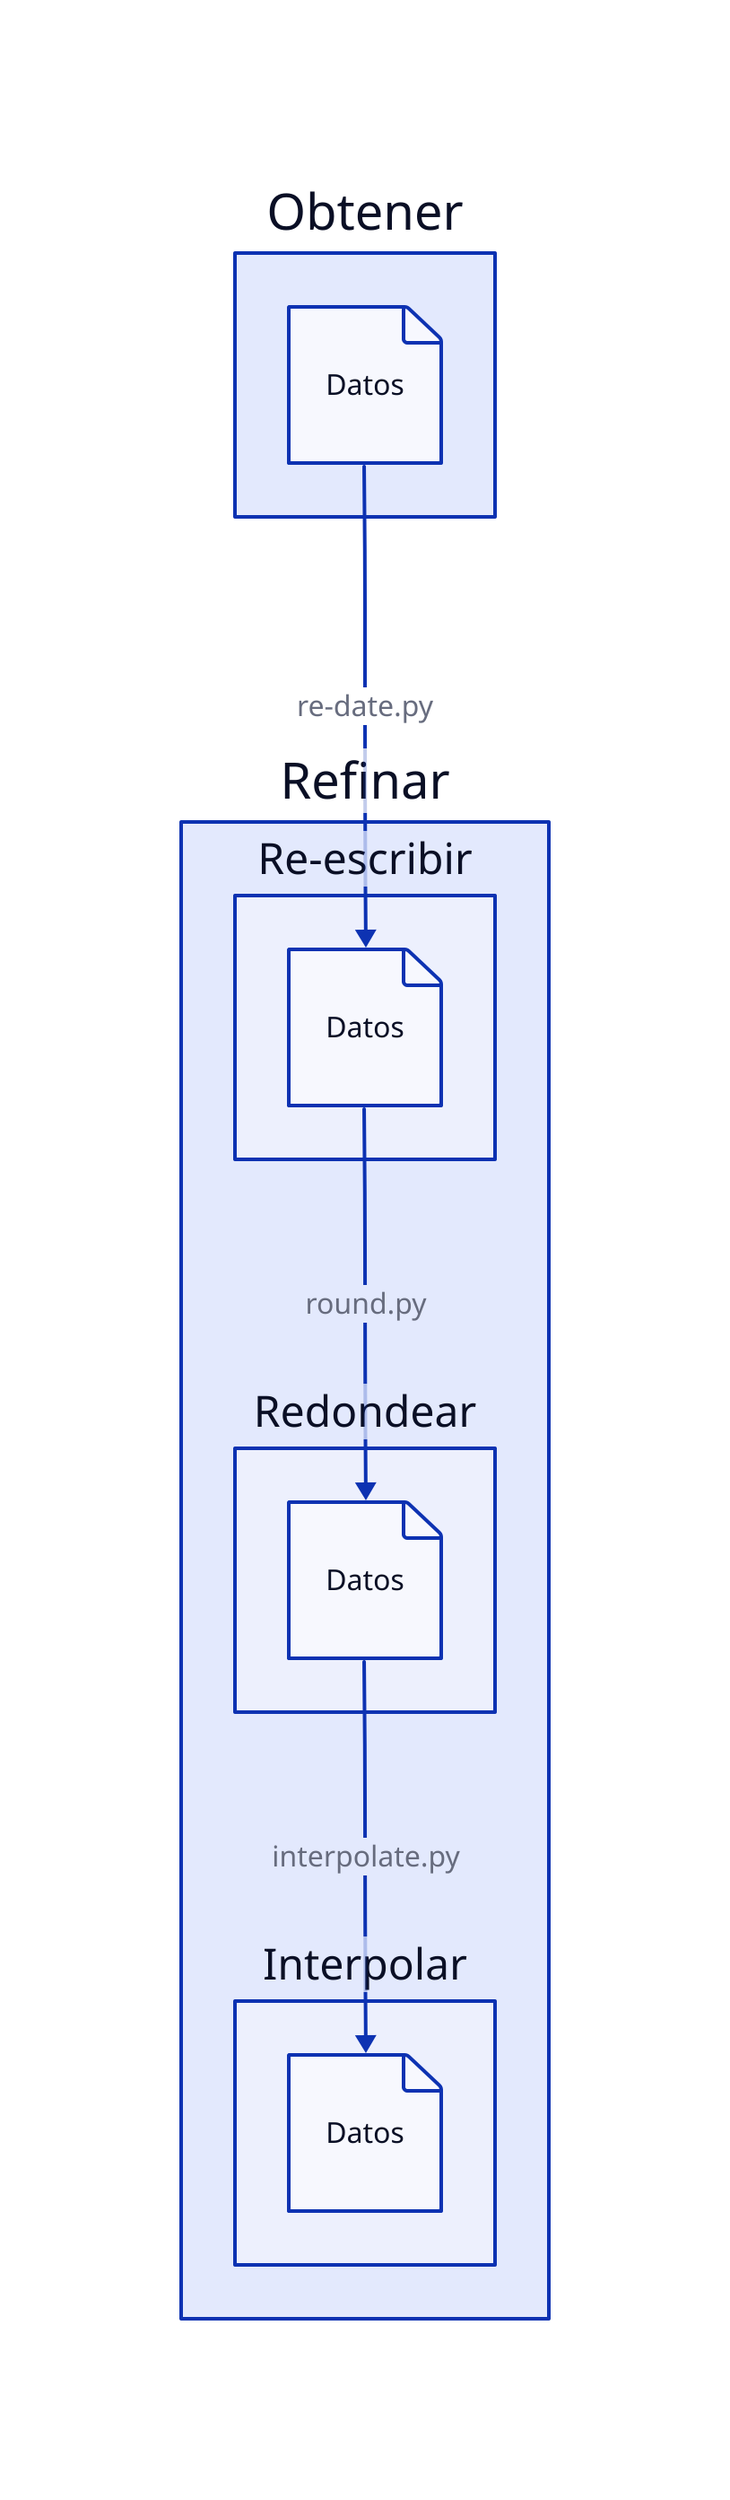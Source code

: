 obtain: Obtener
obtain.data: Datos
obtain.data.shape: page

refine: Refinar
refine.redate: Re-escribir
refine.redate.data: Datos
refine.redate.data.shape: page
refine.round: Redondear
refine.round.data: Datos
refine.round.data.shape: page
refine.interpolate: Interpolar
refine.interpolate.data: Datos
refine.interpolate.data.shape: page

obtain.data -> refine.redate.data: re-date.py
refine.redate.data -> refine.round.data: round.py
refine.round.data -> refine.interpolate.data: interpolate.py